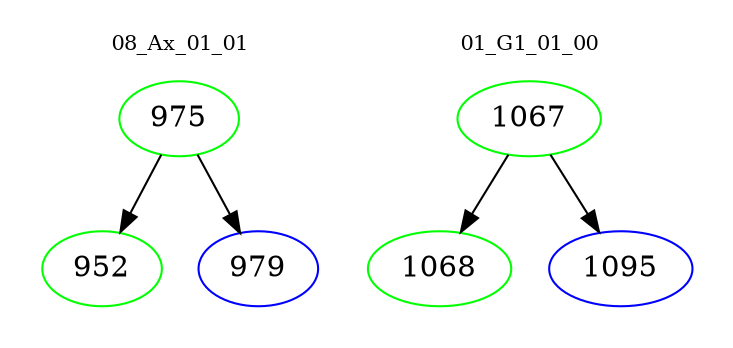 digraph{
subgraph cluster_0 {
color = white
label = "08_Ax_01_01";
fontsize=10;
T0_975 [label="975", color="green"]
T0_975 -> T0_952 [color="black"]
T0_952 [label="952", color="green"]
T0_975 -> T0_979 [color="black"]
T0_979 [label="979", color="blue"]
}
subgraph cluster_1 {
color = white
label = "01_G1_01_00";
fontsize=10;
T1_1067 [label="1067", color="green"]
T1_1067 -> T1_1068 [color="black"]
T1_1068 [label="1068", color="green"]
T1_1067 -> T1_1095 [color="black"]
T1_1095 [label="1095", color="blue"]
}
}
